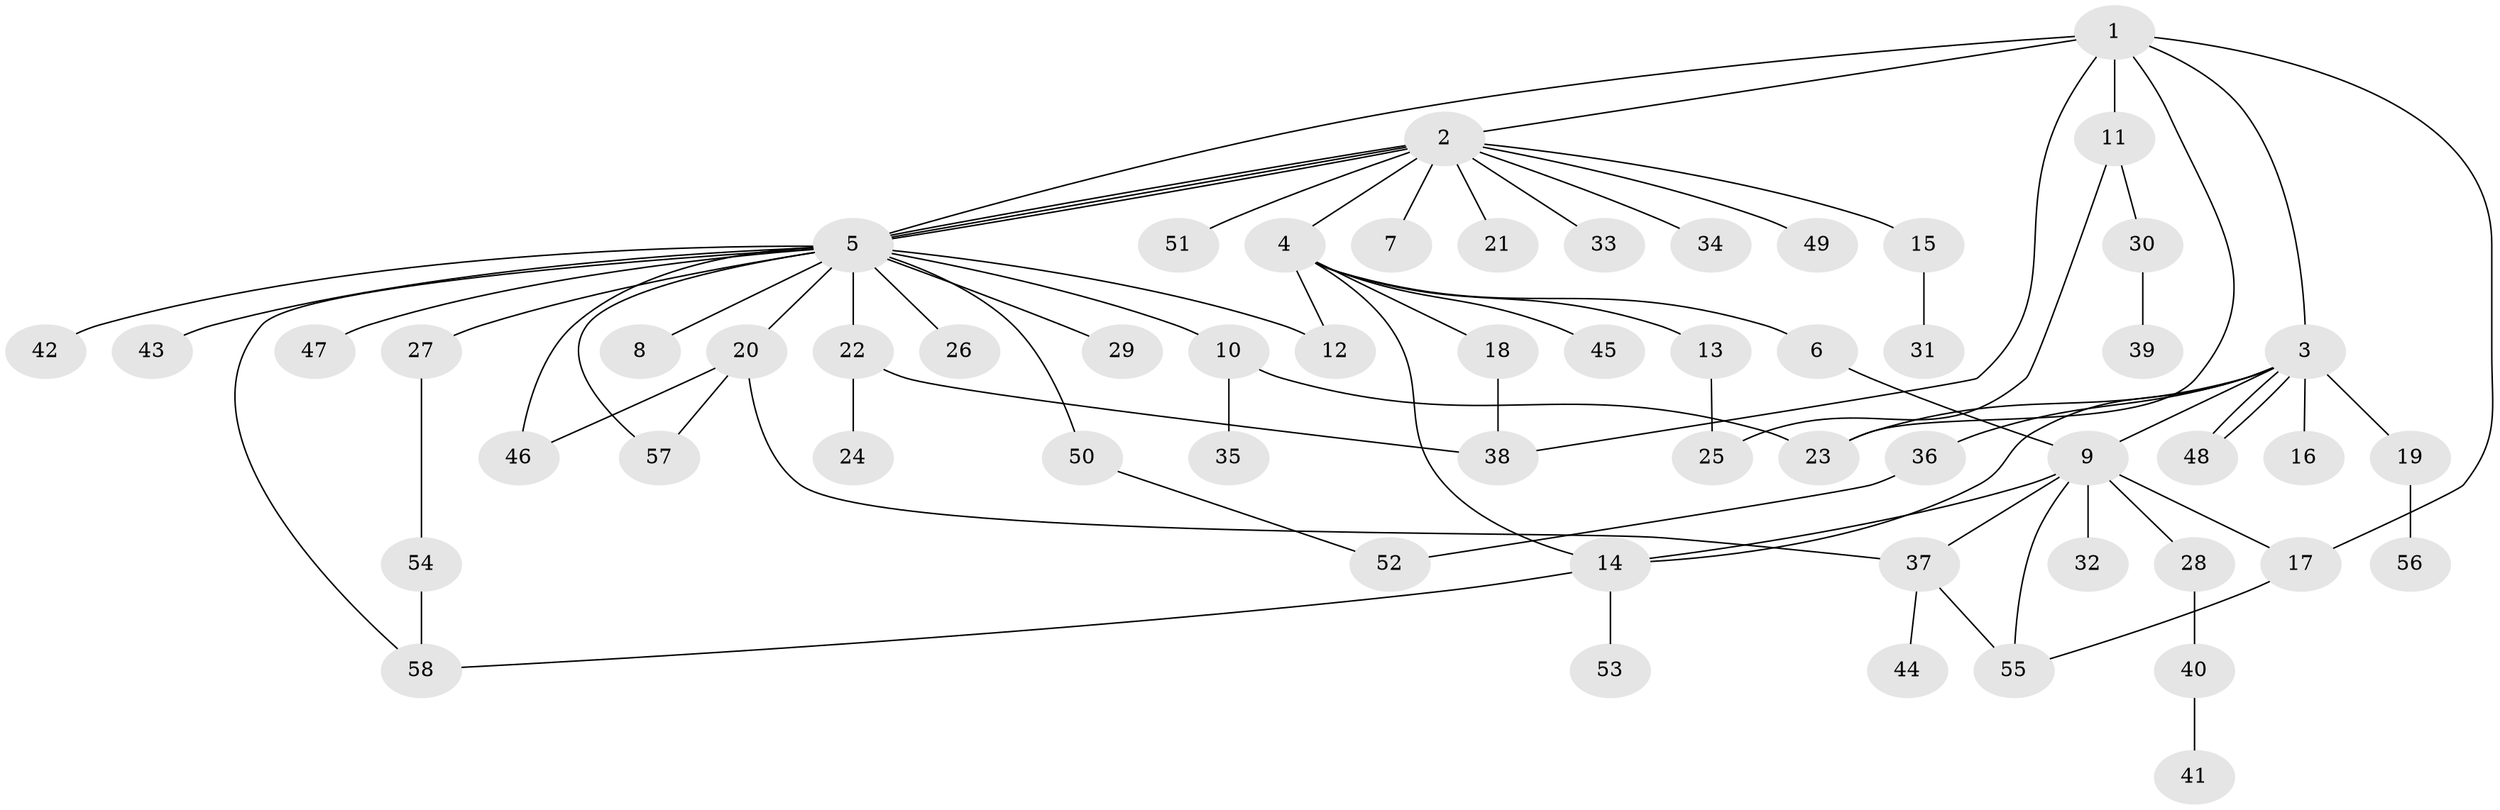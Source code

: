 // coarse degree distribution, {8: 0.023809523809523808, 11: 0.023809523809523808, 9: 0.023809523809523808, 7: 0.047619047619047616, 18: 0.023809523809523808, 2: 0.2619047619047619, 1: 0.47619047619047616, 3: 0.09523809523809523, 6: 0.023809523809523808}
// Generated by graph-tools (version 1.1) at 2025/51/02/27/25 19:51:58]
// undirected, 58 vertices, 79 edges
graph export_dot {
graph [start="1"]
  node [color=gray90,style=filled];
  1;
  2;
  3;
  4;
  5;
  6;
  7;
  8;
  9;
  10;
  11;
  12;
  13;
  14;
  15;
  16;
  17;
  18;
  19;
  20;
  21;
  22;
  23;
  24;
  25;
  26;
  27;
  28;
  29;
  30;
  31;
  32;
  33;
  34;
  35;
  36;
  37;
  38;
  39;
  40;
  41;
  42;
  43;
  44;
  45;
  46;
  47;
  48;
  49;
  50;
  51;
  52;
  53;
  54;
  55;
  56;
  57;
  58;
  1 -- 2;
  1 -- 3;
  1 -- 5;
  1 -- 11;
  1 -- 17;
  1 -- 23;
  1 -- 38;
  2 -- 4;
  2 -- 5;
  2 -- 5;
  2 -- 5;
  2 -- 7;
  2 -- 15;
  2 -- 21;
  2 -- 33;
  2 -- 34;
  2 -- 49;
  2 -- 51;
  3 -- 9;
  3 -- 14;
  3 -- 16;
  3 -- 19;
  3 -- 23;
  3 -- 36;
  3 -- 48;
  3 -- 48;
  4 -- 6;
  4 -- 12;
  4 -- 13;
  4 -- 14;
  4 -- 18;
  4 -- 45;
  5 -- 8;
  5 -- 10;
  5 -- 12;
  5 -- 20;
  5 -- 22;
  5 -- 26;
  5 -- 27;
  5 -- 29;
  5 -- 42;
  5 -- 43;
  5 -- 46;
  5 -- 47;
  5 -- 50;
  5 -- 57;
  5 -- 58;
  6 -- 9;
  9 -- 14;
  9 -- 17;
  9 -- 28;
  9 -- 32;
  9 -- 37;
  9 -- 55;
  10 -- 23;
  10 -- 35;
  11 -- 25;
  11 -- 30;
  13 -- 25;
  14 -- 53;
  14 -- 58;
  15 -- 31;
  17 -- 55;
  18 -- 38;
  19 -- 56;
  20 -- 37;
  20 -- 46;
  20 -- 57;
  22 -- 24;
  22 -- 38;
  27 -- 54;
  28 -- 40;
  30 -- 39;
  36 -- 52;
  37 -- 44;
  37 -- 55;
  40 -- 41;
  50 -- 52;
  54 -- 58;
}
